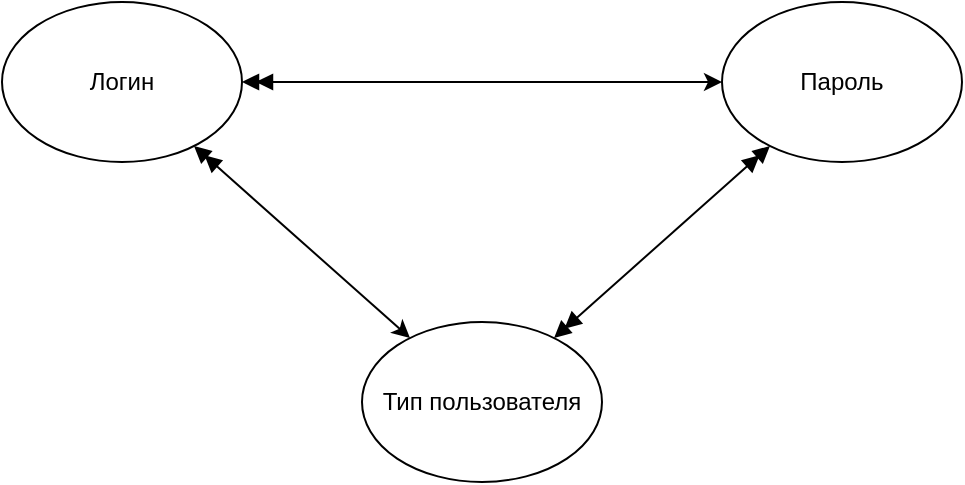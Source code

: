 <mxfile version="16.5.2" type="device"><diagram id="QuFH_3_Ka2al_EFl98qx" name="Page-1"><mxGraphModel dx="2062" dy="1165" grid="1" gridSize="10" guides="1" tooltips="1" connect="1" arrows="1" fold="1" page="1" pageScale="1" pageWidth="827" pageHeight="1169" math="0" shadow="0"><root><mxCell id="0"/><mxCell id="1" parent="0"/><mxCell id="EuXqE1SZGQ_QxO8RXfJR-1" value="Логин" style="ellipse;whiteSpace=wrap;html=1;" vertex="1" parent="1"><mxGeometry x="40" y="40" width="120" height="80" as="geometry"/></mxCell><mxCell id="EuXqE1SZGQ_QxO8RXfJR-3" value="Пароль" style="ellipse;whiteSpace=wrap;html=1;" vertex="1" parent="1"><mxGeometry x="400" y="40" width="120" height="80" as="geometry"/></mxCell><mxCell id="EuXqE1SZGQ_QxO8RXfJR-4" value="Тип пользователя" style="ellipse;whiteSpace=wrap;html=1;" vertex="1" parent="1"><mxGeometry x="220" y="200" width="120" height="80" as="geometry"/></mxCell><mxCell id="EuXqE1SZGQ_QxO8RXfJR-5" value="" style="endArrow=classic;html=1;rounded=0;endFill=1;startArrow=doubleBlock;startFill=1;" edge="1" parent="1" source="EuXqE1SZGQ_QxO8RXfJR-1" target="EuXqE1SZGQ_QxO8RXfJR-3"><mxGeometry width="50" height="50" relative="1" as="geometry"><mxPoint x="120" y="300" as="sourcePoint"/><mxPoint x="170" y="250" as="targetPoint"/></mxGeometry></mxCell><mxCell id="EuXqE1SZGQ_QxO8RXfJR-6" value="" style="endArrow=doubleBlock;html=1;rounded=0;endFill=1;startArrow=doubleBlock;startFill=1;" edge="1" parent="1" source="EuXqE1SZGQ_QxO8RXfJR-4" target="EuXqE1SZGQ_QxO8RXfJR-3"><mxGeometry width="50" height="50" relative="1" as="geometry"><mxPoint x="170" y="90" as="sourcePoint"/><mxPoint x="410" y="90" as="targetPoint"/></mxGeometry></mxCell><mxCell id="EuXqE1SZGQ_QxO8RXfJR-7" value="" style="endArrow=doubleBlock;html=1;rounded=0;endFill=1;startArrow=classic;startFill=1;" edge="1" parent="1" source="EuXqE1SZGQ_QxO8RXfJR-4" target="EuXqE1SZGQ_QxO8RXfJR-1"><mxGeometry width="50" height="50" relative="1" as="geometry"><mxPoint x="326.0" y="218.0" as="sourcePoint"/><mxPoint x="434.0" y="122.0" as="targetPoint"/></mxGeometry></mxCell></root></mxGraphModel></diagram></mxfile>